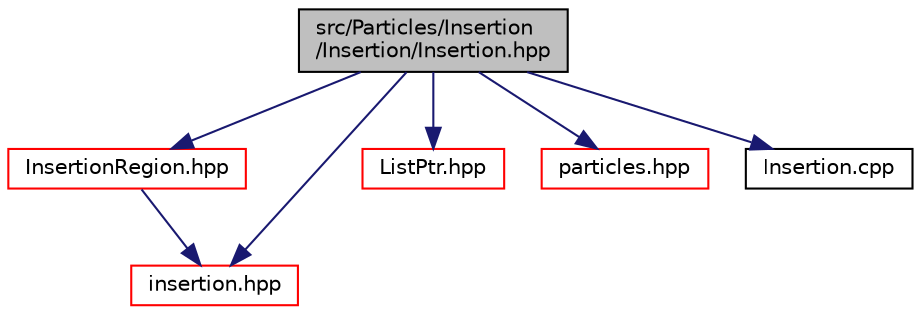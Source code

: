 digraph "src/Particles/Insertion/Insertion/Insertion.hpp"
{
 // LATEX_PDF_SIZE
  edge [fontname="Helvetica",fontsize="10",labelfontname="Helvetica",labelfontsize="10"];
  node [fontname="Helvetica",fontsize="10",shape=record];
  Node1 [label="src/Particles/Insertion\l/Insertion/Insertion.hpp",height=0.2,width=0.4,color="black", fillcolor="grey75", style="filled", fontcolor="black",tooltip=" "];
  Node1 -> Node2 [color="midnightblue",fontsize="10",style="solid",fontname="Helvetica"];
  Node2 [label="InsertionRegion.hpp",height=0.2,width=0.4,color="red", fillcolor="white", style="filled",URL="$InsertionRegion_8hpp.html",tooltip=" "];
  Node2 -> Node148 [color="midnightblue",fontsize="10",style="solid",fontname="Helvetica"];
  Node148 [label="insertion.hpp",height=0.2,width=0.4,color="red", fillcolor="white", style="filled",URL="$insertion_8hpp.html",tooltip=" "];
  Node1 -> Node71 [color="midnightblue",fontsize="10",style="solid",fontname="Helvetica"];
  Node71 [label="ListPtr.hpp",height=0.2,width=0.4,color="red", fillcolor="white", style="filled",URL="$ListPtr_8hpp.html",tooltip=" "];
  Node1 -> Node148 [color="midnightblue",fontsize="10",style="solid",fontname="Helvetica"];
  Node1 -> Node171 [color="midnightblue",fontsize="10",style="solid",fontname="Helvetica"];
  Node171 [label="particles.hpp",height=0.2,width=0.4,color="red", fillcolor="white", style="filled",URL="$particles_8hpp.html",tooltip=" "];
  Node1 -> Node178 [color="midnightblue",fontsize="10",style="solid",fontname="Helvetica"];
  Node178 [label="Insertion.cpp",height=0.2,width=0.4,color="black", fillcolor="white", style="filled",URL="$Insertion_8cpp.html",tooltip=" "];
}
